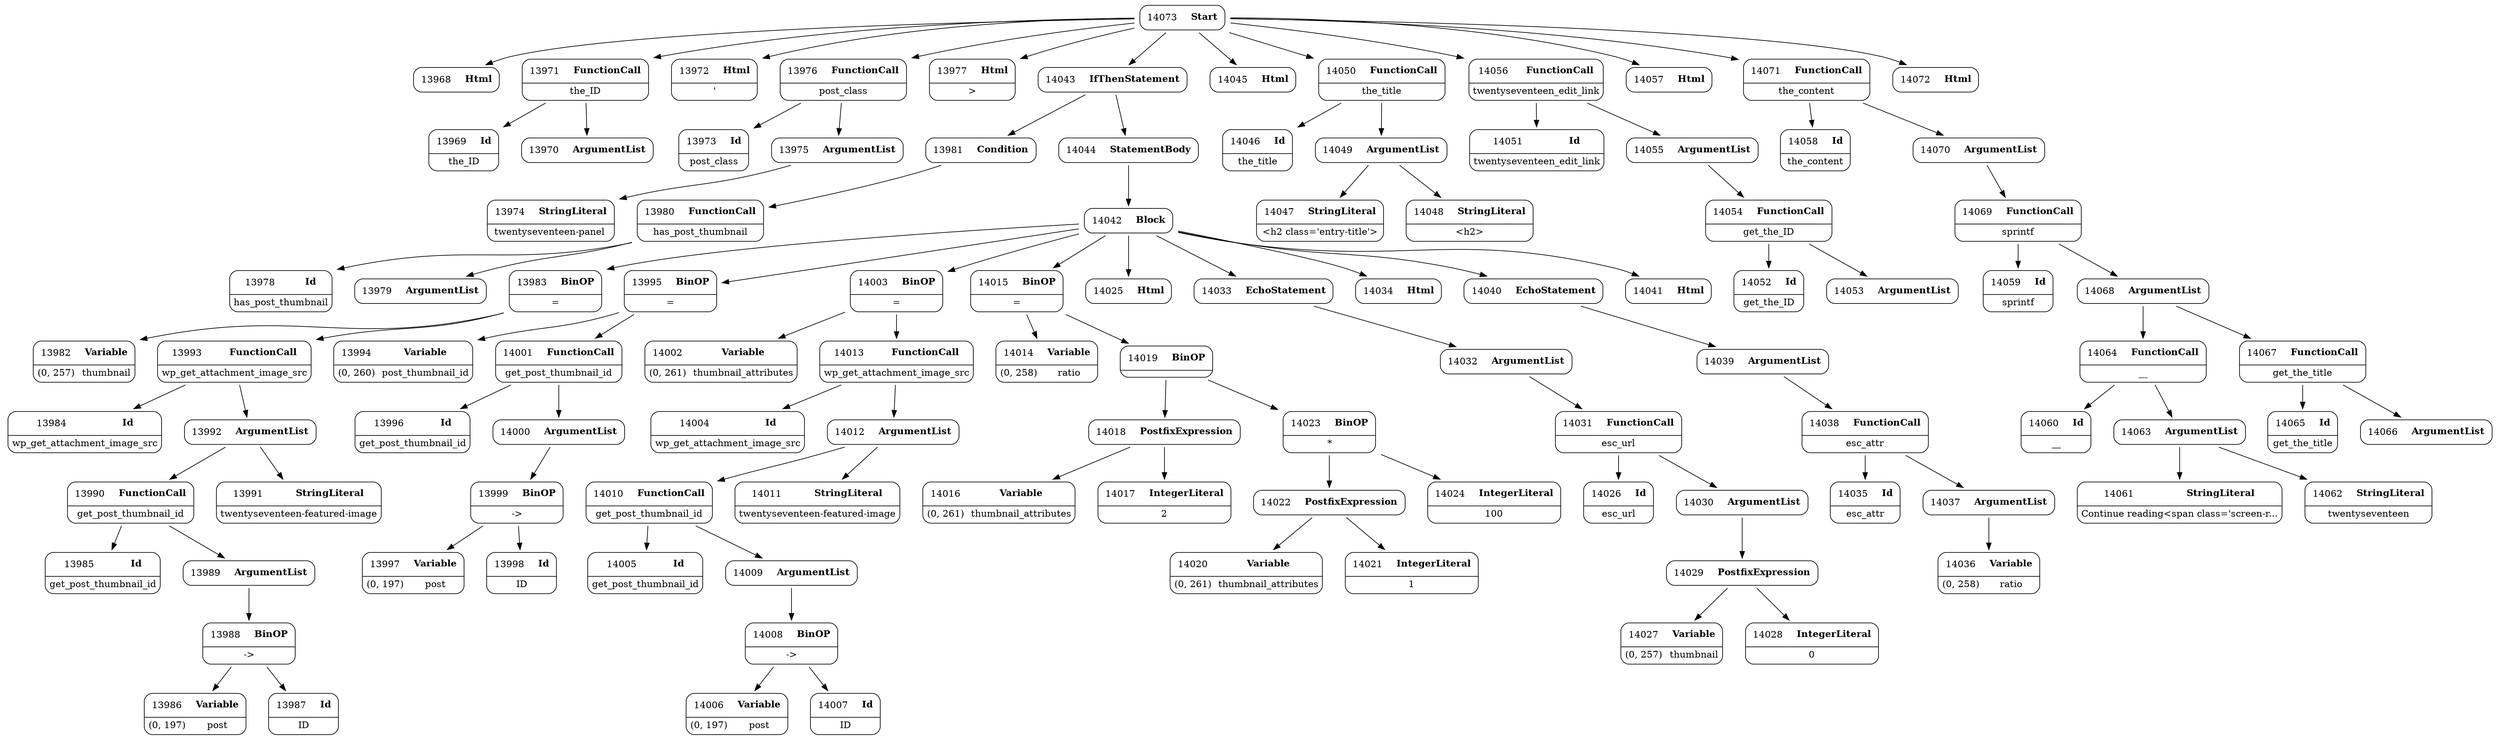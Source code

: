 digraph ast {
node [shape=none];
13968 [label=<<TABLE border='1' cellspacing='0' cellpadding='10' style='rounded' ><TR><TD border='0'>13968</TD><TD border='0'><B>Html</B></TD></TR></TABLE>>];
13969 [label=<<TABLE border='1' cellspacing='0' cellpadding='10' style='rounded' ><TR><TD border='0'>13969</TD><TD border='0'><B>Id</B></TD></TR><HR/><TR><TD border='0' cellpadding='5' colspan='2'>the_ID</TD></TR></TABLE>>];
13970 [label=<<TABLE border='1' cellspacing='0' cellpadding='10' style='rounded' ><TR><TD border='0'>13970</TD><TD border='0'><B>ArgumentList</B></TD></TR></TABLE>>];
13971 [label=<<TABLE border='1' cellspacing='0' cellpadding='10' style='rounded' ><TR><TD border='0'>13971</TD><TD border='0'><B>FunctionCall</B></TD></TR><HR/><TR><TD border='0' cellpadding='5' colspan='2'>the_ID</TD></TR></TABLE>>];
13971 -> 13969 [weight=2];
13971 -> 13970 [weight=2];
13972 [label=<<TABLE border='1' cellspacing='0' cellpadding='10' style='rounded' ><TR><TD border='0'>13972</TD><TD border='0'><B>Html</B></TD></TR><HR/><TR><TD border='0' cellpadding='5' colspan='2'>'</TD></TR></TABLE>>];
13973 [label=<<TABLE border='1' cellspacing='0' cellpadding='10' style='rounded' ><TR><TD border='0'>13973</TD><TD border='0'><B>Id</B></TD></TR><HR/><TR><TD border='0' cellpadding='5' colspan='2'>post_class</TD></TR></TABLE>>];
13974 [label=<<TABLE border='1' cellspacing='0' cellpadding='10' style='rounded' ><TR><TD border='0'>13974</TD><TD border='0'><B>StringLiteral</B></TD></TR><HR/><TR><TD border='0' cellpadding='5' colspan='2'>twentyseventeen-panel </TD></TR></TABLE>>];
13975 [label=<<TABLE border='1' cellspacing='0' cellpadding='10' style='rounded' ><TR><TD border='0'>13975</TD><TD border='0'><B>ArgumentList</B></TD></TR></TABLE>>];
13975 -> 13974 [weight=2];
13976 [label=<<TABLE border='1' cellspacing='0' cellpadding='10' style='rounded' ><TR><TD border='0'>13976</TD><TD border='0'><B>FunctionCall</B></TD></TR><HR/><TR><TD border='0' cellpadding='5' colspan='2'>post_class</TD></TR></TABLE>>];
13976 -> 13973 [weight=2];
13976 -> 13975 [weight=2];
13977 [label=<<TABLE border='1' cellspacing='0' cellpadding='10' style='rounded' ><TR><TD border='0'>13977</TD><TD border='0'><B>Html</B></TD></TR><HR/><TR><TD border='0' cellpadding='5' colspan='2'>&gt;</TD></TR></TABLE>>];
13978 [label=<<TABLE border='1' cellspacing='0' cellpadding='10' style='rounded' ><TR><TD border='0'>13978</TD><TD border='0'><B>Id</B></TD></TR><HR/><TR><TD border='0' cellpadding='5' colspan='2'>has_post_thumbnail</TD></TR></TABLE>>];
13979 [label=<<TABLE border='1' cellspacing='0' cellpadding='10' style='rounded' ><TR><TD border='0'>13979</TD><TD border='0'><B>ArgumentList</B></TD></TR></TABLE>>];
13980 [label=<<TABLE border='1' cellspacing='0' cellpadding='10' style='rounded' ><TR><TD border='0'>13980</TD><TD border='0'><B>FunctionCall</B></TD></TR><HR/><TR><TD border='0' cellpadding='5' colspan='2'>has_post_thumbnail</TD></TR></TABLE>>];
13980 -> 13978 [weight=2];
13980 -> 13979 [weight=2];
13981 [label=<<TABLE border='1' cellspacing='0' cellpadding='10' style='rounded' ><TR><TD border='0'>13981</TD><TD border='0'><B>Condition</B></TD></TR></TABLE>>];
13981 -> 13980 [weight=2];
13982 [label=<<TABLE border='1' cellspacing='0' cellpadding='10' style='rounded' ><TR><TD border='0'>13982</TD><TD border='0'><B>Variable</B></TD></TR><HR/><TR><TD border='0' cellpadding='5'>(0, 257)</TD><TD border='0' cellpadding='5'>thumbnail</TD></TR></TABLE>>];
13983 [label=<<TABLE border='1' cellspacing='0' cellpadding='10' style='rounded' ><TR><TD border='0'>13983</TD><TD border='0'><B>BinOP</B></TD></TR><HR/><TR><TD border='0' cellpadding='5' colspan='2'>=</TD></TR></TABLE>>];
13983 -> 13982 [weight=2];
13983 -> 13993 [weight=2];
13984 [label=<<TABLE border='1' cellspacing='0' cellpadding='10' style='rounded' ><TR><TD border='0'>13984</TD><TD border='0'><B>Id</B></TD></TR><HR/><TR><TD border='0' cellpadding='5' colspan='2'>wp_get_attachment_image_src</TD></TR></TABLE>>];
13985 [label=<<TABLE border='1' cellspacing='0' cellpadding='10' style='rounded' ><TR><TD border='0'>13985</TD><TD border='0'><B>Id</B></TD></TR><HR/><TR><TD border='0' cellpadding='5' colspan='2'>get_post_thumbnail_id</TD></TR></TABLE>>];
13986 [label=<<TABLE border='1' cellspacing='0' cellpadding='10' style='rounded' ><TR><TD border='0'>13986</TD><TD border='0'><B>Variable</B></TD></TR><HR/><TR><TD border='0' cellpadding='5'>(0, 197)</TD><TD border='0' cellpadding='5'>post</TD></TR></TABLE>>];
13987 [label=<<TABLE border='1' cellspacing='0' cellpadding='10' style='rounded' ><TR><TD border='0'>13987</TD><TD border='0'><B>Id</B></TD></TR><HR/><TR><TD border='0' cellpadding='5' colspan='2'>ID</TD></TR></TABLE>>];
13988 [label=<<TABLE border='1' cellspacing='0' cellpadding='10' style='rounded' ><TR><TD border='0'>13988</TD><TD border='0'><B>BinOP</B></TD></TR><HR/><TR><TD border='0' cellpadding='5' colspan='2'>-&gt;</TD></TR></TABLE>>];
13988 -> 13986 [weight=2];
13988 -> 13987 [weight=2];
13989 [label=<<TABLE border='1' cellspacing='0' cellpadding='10' style='rounded' ><TR><TD border='0'>13989</TD><TD border='0'><B>ArgumentList</B></TD></TR></TABLE>>];
13989 -> 13988 [weight=2];
13990 [label=<<TABLE border='1' cellspacing='0' cellpadding='10' style='rounded' ><TR><TD border='0'>13990</TD><TD border='0'><B>FunctionCall</B></TD></TR><HR/><TR><TD border='0' cellpadding='5' colspan='2'>get_post_thumbnail_id</TD></TR></TABLE>>];
13990 -> 13985 [weight=2];
13990 -> 13989 [weight=2];
13991 [label=<<TABLE border='1' cellspacing='0' cellpadding='10' style='rounded' ><TR><TD border='0'>13991</TD><TD border='0'><B>StringLiteral</B></TD></TR><HR/><TR><TD border='0' cellpadding='5' colspan='2'>twentyseventeen-featured-image</TD></TR></TABLE>>];
13992 [label=<<TABLE border='1' cellspacing='0' cellpadding='10' style='rounded' ><TR><TD border='0'>13992</TD><TD border='0'><B>ArgumentList</B></TD></TR></TABLE>>];
13992 -> 13990 [weight=2];
13992 -> 13991 [weight=2];
13993 [label=<<TABLE border='1' cellspacing='0' cellpadding='10' style='rounded' ><TR><TD border='0'>13993</TD><TD border='0'><B>FunctionCall</B></TD></TR><HR/><TR><TD border='0' cellpadding='5' colspan='2'>wp_get_attachment_image_src</TD></TR></TABLE>>];
13993 -> 13984 [weight=2];
13993 -> 13992 [weight=2];
13994 [label=<<TABLE border='1' cellspacing='0' cellpadding='10' style='rounded' ><TR><TD border='0'>13994</TD><TD border='0'><B>Variable</B></TD></TR><HR/><TR><TD border='0' cellpadding='5'>(0, 260)</TD><TD border='0' cellpadding='5'>post_thumbnail_id</TD></TR></TABLE>>];
13995 [label=<<TABLE border='1' cellspacing='0' cellpadding='10' style='rounded' ><TR><TD border='0'>13995</TD><TD border='0'><B>BinOP</B></TD></TR><HR/><TR><TD border='0' cellpadding='5' colspan='2'>=</TD></TR></TABLE>>];
13995 -> 13994 [weight=2];
13995 -> 14001 [weight=2];
13996 [label=<<TABLE border='1' cellspacing='0' cellpadding='10' style='rounded' ><TR><TD border='0'>13996</TD><TD border='0'><B>Id</B></TD></TR><HR/><TR><TD border='0' cellpadding='5' colspan='2'>get_post_thumbnail_id</TD></TR></TABLE>>];
13997 [label=<<TABLE border='1' cellspacing='0' cellpadding='10' style='rounded' ><TR><TD border='0'>13997</TD><TD border='0'><B>Variable</B></TD></TR><HR/><TR><TD border='0' cellpadding='5'>(0, 197)</TD><TD border='0' cellpadding='5'>post</TD></TR></TABLE>>];
13998 [label=<<TABLE border='1' cellspacing='0' cellpadding='10' style='rounded' ><TR><TD border='0'>13998</TD><TD border='0'><B>Id</B></TD></TR><HR/><TR><TD border='0' cellpadding='5' colspan='2'>ID</TD></TR></TABLE>>];
13999 [label=<<TABLE border='1' cellspacing='0' cellpadding='10' style='rounded' ><TR><TD border='0'>13999</TD><TD border='0'><B>BinOP</B></TD></TR><HR/><TR><TD border='0' cellpadding='5' colspan='2'>-&gt;</TD></TR></TABLE>>];
13999 -> 13997 [weight=2];
13999 -> 13998 [weight=2];
14000 [label=<<TABLE border='1' cellspacing='0' cellpadding='10' style='rounded' ><TR><TD border='0'>14000</TD><TD border='0'><B>ArgumentList</B></TD></TR></TABLE>>];
14000 -> 13999 [weight=2];
14001 [label=<<TABLE border='1' cellspacing='0' cellpadding='10' style='rounded' ><TR><TD border='0'>14001</TD><TD border='0'><B>FunctionCall</B></TD></TR><HR/><TR><TD border='0' cellpadding='5' colspan='2'>get_post_thumbnail_id</TD></TR></TABLE>>];
14001 -> 13996 [weight=2];
14001 -> 14000 [weight=2];
14002 [label=<<TABLE border='1' cellspacing='0' cellpadding='10' style='rounded' ><TR><TD border='0'>14002</TD><TD border='0'><B>Variable</B></TD></TR><HR/><TR><TD border='0' cellpadding='5'>(0, 261)</TD><TD border='0' cellpadding='5'>thumbnail_attributes</TD></TR></TABLE>>];
14003 [label=<<TABLE border='1' cellspacing='0' cellpadding='10' style='rounded' ><TR><TD border='0'>14003</TD><TD border='0'><B>BinOP</B></TD></TR><HR/><TR><TD border='0' cellpadding='5' colspan='2'>=</TD></TR></TABLE>>];
14003 -> 14002 [weight=2];
14003 -> 14013 [weight=2];
14004 [label=<<TABLE border='1' cellspacing='0' cellpadding='10' style='rounded' ><TR><TD border='0'>14004</TD><TD border='0'><B>Id</B></TD></TR><HR/><TR><TD border='0' cellpadding='5' colspan='2'>wp_get_attachment_image_src</TD></TR></TABLE>>];
14005 [label=<<TABLE border='1' cellspacing='0' cellpadding='10' style='rounded' ><TR><TD border='0'>14005</TD><TD border='0'><B>Id</B></TD></TR><HR/><TR><TD border='0' cellpadding='5' colspan='2'>get_post_thumbnail_id</TD></TR></TABLE>>];
14006 [label=<<TABLE border='1' cellspacing='0' cellpadding='10' style='rounded' ><TR><TD border='0'>14006</TD><TD border='0'><B>Variable</B></TD></TR><HR/><TR><TD border='0' cellpadding='5'>(0, 197)</TD><TD border='0' cellpadding='5'>post</TD></TR></TABLE>>];
14007 [label=<<TABLE border='1' cellspacing='0' cellpadding='10' style='rounded' ><TR><TD border='0'>14007</TD><TD border='0'><B>Id</B></TD></TR><HR/><TR><TD border='0' cellpadding='5' colspan='2'>ID</TD></TR></TABLE>>];
14008 [label=<<TABLE border='1' cellspacing='0' cellpadding='10' style='rounded' ><TR><TD border='0'>14008</TD><TD border='0'><B>BinOP</B></TD></TR><HR/><TR><TD border='0' cellpadding='5' colspan='2'>-&gt;</TD></TR></TABLE>>];
14008 -> 14006 [weight=2];
14008 -> 14007 [weight=2];
14009 [label=<<TABLE border='1' cellspacing='0' cellpadding='10' style='rounded' ><TR><TD border='0'>14009</TD><TD border='0'><B>ArgumentList</B></TD></TR></TABLE>>];
14009 -> 14008 [weight=2];
14010 [label=<<TABLE border='1' cellspacing='0' cellpadding='10' style='rounded' ><TR><TD border='0'>14010</TD><TD border='0'><B>FunctionCall</B></TD></TR><HR/><TR><TD border='0' cellpadding='5' colspan='2'>get_post_thumbnail_id</TD></TR></TABLE>>];
14010 -> 14005 [weight=2];
14010 -> 14009 [weight=2];
14011 [label=<<TABLE border='1' cellspacing='0' cellpadding='10' style='rounded' ><TR><TD border='0'>14011</TD><TD border='0'><B>StringLiteral</B></TD></TR><HR/><TR><TD border='0' cellpadding='5' colspan='2'>twentyseventeen-featured-image</TD></TR></TABLE>>];
14012 [label=<<TABLE border='1' cellspacing='0' cellpadding='10' style='rounded' ><TR><TD border='0'>14012</TD><TD border='0'><B>ArgumentList</B></TD></TR></TABLE>>];
14012 -> 14010 [weight=2];
14012 -> 14011 [weight=2];
14013 [label=<<TABLE border='1' cellspacing='0' cellpadding='10' style='rounded' ><TR><TD border='0'>14013</TD><TD border='0'><B>FunctionCall</B></TD></TR><HR/><TR><TD border='0' cellpadding='5' colspan='2'>wp_get_attachment_image_src</TD></TR></TABLE>>];
14013 -> 14004 [weight=2];
14013 -> 14012 [weight=2];
14014 [label=<<TABLE border='1' cellspacing='0' cellpadding='10' style='rounded' ><TR><TD border='0'>14014</TD><TD border='0'><B>Variable</B></TD></TR><HR/><TR><TD border='0' cellpadding='5'>(0, 258)</TD><TD border='0' cellpadding='5'>ratio</TD></TR></TABLE>>];
14015 [label=<<TABLE border='1' cellspacing='0' cellpadding='10' style='rounded' ><TR><TD border='0'>14015</TD><TD border='0'><B>BinOP</B></TD></TR><HR/><TR><TD border='0' cellpadding='5' colspan='2'>=</TD></TR></TABLE>>];
14015 -> 14014 [weight=2];
14015 -> 14019 [weight=2];
14016 [label=<<TABLE border='1' cellspacing='0' cellpadding='10' style='rounded' ><TR><TD border='0'>14016</TD><TD border='0'><B>Variable</B></TD></TR><HR/><TR><TD border='0' cellpadding='5'>(0, 261)</TD><TD border='0' cellpadding='5'>thumbnail_attributes</TD></TR></TABLE>>];
14017 [label=<<TABLE border='1' cellspacing='0' cellpadding='10' style='rounded' ><TR><TD border='0'>14017</TD><TD border='0'><B>IntegerLiteral</B></TD></TR><HR/><TR><TD border='0' cellpadding='5' colspan='2'>2</TD></TR></TABLE>>];
14018 [label=<<TABLE border='1' cellspacing='0' cellpadding='10' style='rounded' ><TR><TD border='0'>14018</TD><TD border='0'><B>PostfixExpression</B></TD></TR></TABLE>>];
14018 -> 14016 [weight=2];
14018 -> 14017 [weight=2];
14019 [label=<<TABLE border='1' cellspacing='0' cellpadding='10' style='rounded' ><TR><TD border='0'>14019</TD><TD border='0'><B>BinOP</B></TD></TR><HR/><TR><TD border='0' cellpadding='5' colspan='2'></TD></TR></TABLE>>];
14019 -> 14018 [weight=2];
14019 -> 14023 [weight=2];
14020 [label=<<TABLE border='1' cellspacing='0' cellpadding='10' style='rounded' ><TR><TD border='0'>14020</TD><TD border='0'><B>Variable</B></TD></TR><HR/><TR><TD border='0' cellpadding='5'>(0, 261)</TD><TD border='0' cellpadding='5'>thumbnail_attributes</TD></TR></TABLE>>];
14021 [label=<<TABLE border='1' cellspacing='0' cellpadding='10' style='rounded' ><TR><TD border='0'>14021</TD><TD border='0'><B>IntegerLiteral</B></TD></TR><HR/><TR><TD border='0' cellpadding='5' colspan='2'>1</TD></TR></TABLE>>];
14022 [label=<<TABLE border='1' cellspacing='0' cellpadding='10' style='rounded' ><TR><TD border='0'>14022</TD><TD border='0'><B>PostfixExpression</B></TD></TR></TABLE>>];
14022 -> 14020 [weight=2];
14022 -> 14021 [weight=2];
14023 [label=<<TABLE border='1' cellspacing='0' cellpadding='10' style='rounded' ><TR><TD border='0'>14023</TD><TD border='0'><B>BinOP</B></TD></TR><HR/><TR><TD border='0' cellpadding='5' colspan='2'>*</TD></TR></TABLE>>];
14023 -> 14022 [weight=2];
14023 -> 14024 [weight=2];
14024 [label=<<TABLE border='1' cellspacing='0' cellpadding='10' style='rounded' ><TR><TD border='0'>14024</TD><TD border='0'><B>IntegerLiteral</B></TD></TR><HR/><TR><TD border='0' cellpadding='5' colspan='2'>100</TD></TR></TABLE>>];
14025 [label=<<TABLE border='1' cellspacing='0' cellpadding='10' style='rounded' ><TR><TD border='0'>14025</TD><TD border='0'><B>Html</B></TD></TR></TABLE>>];
14026 [label=<<TABLE border='1' cellspacing='0' cellpadding='10' style='rounded' ><TR><TD border='0'>14026</TD><TD border='0'><B>Id</B></TD></TR><HR/><TR><TD border='0' cellpadding='5' colspan='2'>esc_url</TD></TR></TABLE>>];
14027 [label=<<TABLE border='1' cellspacing='0' cellpadding='10' style='rounded' ><TR><TD border='0'>14027</TD><TD border='0'><B>Variable</B></TD></TR><HR/><TR><TD border='0' cellpadding='5'>(0, 257)</TD><TD border='0' cellpadding='5'>thumbnail</TD></TR></TABLE>>];
14028 [label=<<TABLE border='1' cellspacing='0' cellpadding='10' style='rounded' ><TR><TD border='0'>14028</TD><TD border='0'><B>IntegerLiteral</B></TD></TR><HR/><TR><TD border='0' cellpadding='5' colspan='2'>0</TD></TR></TABLE>>];
14029 [label=<<TABLE border='1' cellspacing='0' cellpadding='10' style='rounded' ><TR><TD border='0'>14029</TD><TD border='0'><B>PostfixExpression</B></TD></TR></TABLE>>];
14029 -> 14027 [weight=2];
14029 -> 14028 [weight=2];
14030 [label=<<TABLE border='1' cellspacing='0' cellpadding='10' style='rounded' ><TR><TD border='0'>14030</TD><TD border='0'><B>ArgumentList</B></TD></TR></TABLE>>];
14030 -> 14029 [weight=2];
14031 [label=<<TABLE border='1' cellspacing='0' cellpadding='10' style='rounded' ><TR><TD border='0'>14031</TD><TD border='0'><B>FunctionCall</B></TD></TR><HR/><TR><TD border='0' cellpadding='5' colspan='2'>esc_url</TD></TR></TABLE>>];
14031 -> 14026 [weight=2];
14031 -> 14030 [weight=2];
14032 [label=<<TABLE border='1' cellspacing='0' cellpadding='10' style='rounded' ><TR><TD border='0'>14032</TD><TD border='0'><B>ArgumentList</B></TD></TR></TABLE>>];
14032 -> 14031 [weight=2];
14033 [label=<<TABLE border='1' cellspacing='0' cellpadding='10' style='rounded' ><TR><TD border='0'>14033</TD><TD border='0'><B>EchoStatement</B></TD></TR></TABLE>>];
14033 -> 14032 [weight=2];
14034 [label=<<TABLE border='1' cellspacing='0' cellpadding='10' style='rounded' ><TR><TD border='0'>14034</TD><TD border='0'><B>Html</B></TD></TR></TABLE>>];
14035 [label=<<TABLE border='1' cellspacing='0' cellpadding='10' style='rounded' ><TR><TD border='0'>14035</TD><TD border='0'><B>Id</B></TD></TR><HR/><TR><TD border='0' cellpadding='5' colspan='2'>esc_attr</TD></TR></TABLE>>];
14036 [label=<<TABLE border='1' cellspacing='0' cellpadding='10' style='rounded' ><TR><TD border='0'>14036</TD><TD border='0'><B>Variable</B></TD></TR><HR/><TR><TD border='0' cellpadding='5'>(0, 258)</TD><TD border='0' cellpadding='5'>ratio</TD></TR></TABLE>>];
14037 [label=<<TABLE border='1' cellspacing='0' cellpadding='10' style='rounded' ><TR><TD border='0'>14037</TD><TD border='0'><B>ArgumentList</B></TD></TR></TABLE>>];
14037 -> 14036 [weight=2];
14038 [label=<<TABLE border='1' cellspacing='0' cellpadding='10' style='rounded' ><TR><TD border='0'>14038</TD><TD border='0'><B>FunctionCall</B></TD></TR><HR/><TR><TD border='0' cellpadding='5' colspan='2'>esc_attr</TD></TR></TABLE>>];
14038 -> 14035 [weight=2];
14038 -> 14037 [weight=2];
14039 [label=<<TABLE border='1' cellspacing='0' cellpadding='10' style='rounded' ><TR><TD border='0'>14039</TD><TD border='0'><B>ArgumentList</B></TD></TR></TABLE>>];
14039 -> 14038 [weight=2];
14040 [label=<<TABLE border='1' cellspacing='0' cellpadding='10' style='rounded' ><TR><TD border='0'>14040</TD><TD border='0'><B>EchoStatement</B></TD></TR></TABLE>>];
14040 -> 14039 [weight=2];
14041 [label=<<TABLE border='1' cellspacing='0' cellpadding='10' style='rounded' ><TR><TD border='0'>14041</TD><TD border='0'><B>Html</B></TD></TR></TABLE>>];
14042 [label=<<TABLE border='1' cellspacing='0' cellpadding='10' style='rounded' ><TR><TD border='0'>14042</TD><TD border='0'><B>Block</B></TD></TR></TABLE>>];
14042 -> 13983 [weight=2];
14042 -> 13995 [weight=2];
14042 -> 14003 [weight=2];
14042 -> 14015 [weight=2];
14042 -> 14025 [weight=2];
14042 -> 14033 [weight=2];
14042 -> 14034 [weight=2];
14042 -> 14040 [weight=2];
14042 -> 14041 [weight=2];
14043 [label=<<TABLE border='1' cellspacing='0' cellpadding='10' style='rounded' ><TR><TD border='0'>14043</TD><TD border='0'><B>IfThenStatement</B></TD></TR></TABLE>>];
14043 -> 13981 [weight=2];
14043 -> 14044 [weight=2];
14044 [label=<<TABLE border='1' cellspacing='0' cellpadding='10' style='rounded' ><TR><TD border='0'>14044</TD><TD border='0'><B>StatementBody</B></TD></TR></TABLE>>];
14044 -> 14042 [weight=2];
14045 [label=<<TABLE border='1' cellspacing='0' cellpadding='10' style='rounded' ><TR><TD border='0'>14045</TD><TD border='0'><B>Html</B></TD></TR></TABLE>>];
14046 [label=<<TABLE border='1' cellspacing='0' cellpadding='10' style='rounded' ><TR><TD border='0'>14046</TD><TD border='0'><B>Id</B></TD></TR><HR/><TR><TD border='0' cellpadding='5' colspan='2'>the_title</TD></TR></TABLE>>];
14047 [label=<<TABLE border='1' cellspacing='0' cellpadding='10' style='rounded' ><TR><TD border='0'>14047</TD><TD border='0'><B>StringLiteral</B></TD></TR><HR/><TR><TD border='0' cellpadding='5' colspan='2'>&lt;h2 class='entry-title'&gt;</TD></TR></TABLE>>];
14048 [label=<<TABLE border='1' cellspacing='0' cellpadding='10' style='rounded' ><TR><TD border='0'>14048</TD><TD border='0'><B>StringLiteral</B></TD></TR><HR/><TR><TD border='0' cellpadding='5' colspan='2'>&lt;h2&gt;</TD></TR></TABLE>>];
14049 [label=<<TABLE border='1' cellspacing='0' cellpadding='10' style='rounded' ><TR><TD border='0'>14049</TD><TD border='0'><B>ArgumentList</B></TD></TR></TABLE>>];
14049 -> 14047 [weight=2];
14049 -> 14048 [weight=2];
14050 [label=<<TABLE border='1' cellspacing='0' cellpadding='10' style='rounded' ><TR><TD border='0'>14050</TD><TD border='0'><B>FunctionCall</B></TD></TR><HR/><TR><TD border='0' cellpadding='5' colspan='2'>the_title</TD></TR></TABLE>>];
14050 -> 14046 [weight=2];
14050 -> 14049 [weight=2];
14051 [label=<<TABLE border='1' cellspacing='0' cellpadding='10' style='rounded' ><TR><TD border='0'>14051</TD><TD border='0'><B>Id</B></TD></TR><HR/><TR><TD border='0' cellpadding='5' colspan='2'>twentyseventeen_edit_link</TD></TR></TABLE>>];
14052 [label=<<TABLE border='1' cellspacing='0' cellpadding='10' style='rounded' ><TR><TD border='0'>14052</TD><TD border='0'><B>Id</B></TD></TR><HR/><TR><TD border='0' cellpadding='5' colspan='2'>get_the_ID</TD></TR></TABLE>>];
14053 [label=<<TABLE border='1' cellspacing='0' cellpadding='10' style='rounded' ><TR><TD border='0'>14053</TD><TD border='0'><B>ArgumentList</B></TD></TR></TABLE>>];
14054 [label=<<TABLE border='1' cellspacing='0' cellpadding='10' style='rounded' ><TR><TD border='0'>14054</TD><TD border='0'><B>FunctionCall</B></TD></TR><HR/><TR><TD border='0' cellpadding='5' colspan='2'>get_the_ID</TD></TR></TABLE>>];
14054 -> 14052 [weight=2];
14054 -> 14053 [weight=2];
14055 [label=<<TABLE border='1' cellspacing='0' cellpadding='10' style='rounded' ><TR><TD border='0'>14055</TD><TD border='0'><B>ArgumentList</B></TD></TR></TABLE>>];
14055 -> 14054 [weight=2];
14056 [label=<<TABLE border='1' cellspacing='0' cellpadding='10' style='rounded' ><TR><TD border='0'>14056</TD><TD border='0'><B>FunctionCall</B></TD></TR><HR/><TR><TD border='0' cellpadding='5' colspan='2'>twentyseventeen_edit_link</TD></TR></TABLE>>];
14056 -> 14051 [weight=2];
14056 -> 14055 [weight=2];
14057 [label=<<TABLE border='1' cellspacing='0' cellpadding='10' style='rounded' ><TR><TD border='0'>14057</TD><TD border='0'><B>Html</B></TD></TR></TABLE>>];
14058 [label=<<TABLE border='1' cellspacing='0' cellpadding='10' style='rounded' ><TR><TD border='0'>14058</TD><TD border='0'><B>Id</B></TD></TR><HR/><TR><TD border='0' cellpadding='5' colspan='2'>the_content</TD></TR></TABLE>>];
14059 [label=<<TABLE border='1' cellspacing='0' cellpadding='10' style='rounded' ><TR><TD border='0'>14059</TD><TD border='0'><B>Id</B></TD></TR><HR/><TR><TD border='0' cellpadding='5' colspan='2'>sprintf</TD></TR></TABLE>>];
14060 [label=<<TABLE border='1' cellspacing='0' cellpadding='10' style='rounded' ><TR><TD border='0'>14060</TD><TD border='0'><B>Id</B></TD></TR><HR/><TR><TD border='0' cellpadding='5' colspan='2'>__</TD></TR></TABLE>>];
14061 [label=<<TABLE border='1' cellspacing='0' cellpadding='10' style='rounded' ><TR><TD border='0'>14061</TD><TD border='0'><B>StringLiteral</B></TD></TR><HR/><TR><TD border='0' cellpadding='5' colspan='2'>Continue reading&lt;span class='screen-r...</TD></TR></TABLE>>];
14062 [label=<<TABLE border='1' cellspacing='0' cellpadding='10' style='rounded' ><TR><TD border='0'>14062</TD><TD border='0'><B>StringLiteral</B></TD></TR><HR/><TR><TD border='0' cellpadding='5' colspan='2'>twentyseventeen</TD></TR></TABLE>>];
14063 [label=<<TABLE border='1' cellspacing='0' cellpadding='10' style='rounded' ><TR><TD border='0'>14063</TD><TD border='0'><B>ArgumentList</B></TD></TR></TABLE>>];
14063 -> 14061 [weight=2];
14063 -> 14062 [weight=2];
14064 [label=<<TABLE border='1' cellspacing='0' cellpadding='10' style='rounded' ><TR><TD border='0'>14064</TD><TD border='0'><B>FunctionCall</B></TD></TR><HR/><TR><TD border='0' cellpadding='5' colspan='2'>__</TD></TR></TABLE>>];
14064 -> 14060 [weight=2];
14064 -> 14063 [weight=2];
14065 [label=<<TABLE border='1' cellspacing='0' cellpadding='10' style='rounded' ><TR><TD border='0'>14065</TD><TD border='0'><B>Id</B></TD></TR><HR/><TR><TD border='0' cellpadding='5' colspan='2'>get_the_title</TD></TR></TABLE>>];
14066 [label=<<TABLE border='1' cellspacing='0' cellpadding='10' style='rounded' ><TR><TD border='0'>14066</TD><TD border='0'><B>ArgumentList</B></TD></TR></TABLE>>];
14067 [label=<<TABLE border='1' cellspacing='0' cellpadding='10' style='rounded' ><TR><TD border='0'>14067</TD><TD border='0'><B>FunctionCall</B></TD></TR><HR/><TR><TD border='0' cellpadding='5' colspan='2'>get_the_title</TD></TR></TABLE>>];
14067 -> 14065 [weight=2];
14067 -> 14066 [weight=2];
14068 [label=<<TABLE border='1' cellspacing='0' cellpadding='10' style='rounded' ><TR><TD border='0'>14068</TD><TD border='0'><B>ArgumentList</B></TD></TR></TABLE>>];
14068 -> 14064 [weight=2];
14068 -> 14067 [weight=2];
14069 [label=<<TABLE border='1' cellspacing='0' cellpadding='10' style='rounded' ><TR><TD border='0'>14069</TD><TD border='0'><B>FunctionCall</B></TD></TR><HR/><TR><TD border='0' cellpadding='5' colspan='2'>sprintf</TD></TR></TABLE>>];
14069 -> 14059 [weight=2];
14069 -> 14068 [weight=2];
14070 [label=<<TABLE border='1' cellspacing='0' cellpadding='10' style='rounded' ><TR><TD border='0'>14070</TD><TD border='0'><B>ArgumentList</B></TD></TR></TABLE>>];
14070 -> 14069 [weight=2];
14071 [label=<<TABLE border='1' cellspacing='0' cellpadding='10' style='rounded' ><TR><TD border='0'>14071</TD><TD border='0'><B>FunctionCall</B></TD></TR><HR/><TR><TD border='0' cellpadding='5' colspan='2'>the_content</TD></TR></TABLE>>];
14071 -> 14058 [weight=2];
14071 -> 14070 [weight=2];
14072 [label=<<TABLE border='1' cellspacing='0' cellpadding='10' style='rounded' ><TR><TD border='0'>14072</TD><TD border='0'><B>Html</B></TD></TR></TABLE>>];
14073 [label=<<TABLE border='1' cellspacing='0' cellpadding='10' style='rounded' ><TR><TD border='0'>14073</TD><TD border='0'><B>Start</B></TD></TR></TABLE>>];
14073 -> 13968 [weight=2];
14073 -> 13971 [weight=2];
14073 -> 13972 [weight=2];
14073 -> 13976 [weight=2];
14073 -> 13977 [weight=2];
14073 -> 14043 [weight=2];
14073 -> 14045 [weight=2];
14073 -> 14050 [weight=2];
14073 -> 14056 [weight=2];
14073 -> 14057 [weight=2];
14073 -> 14071 [weight=2];
14073 -> 14072 [weight=2];
}
